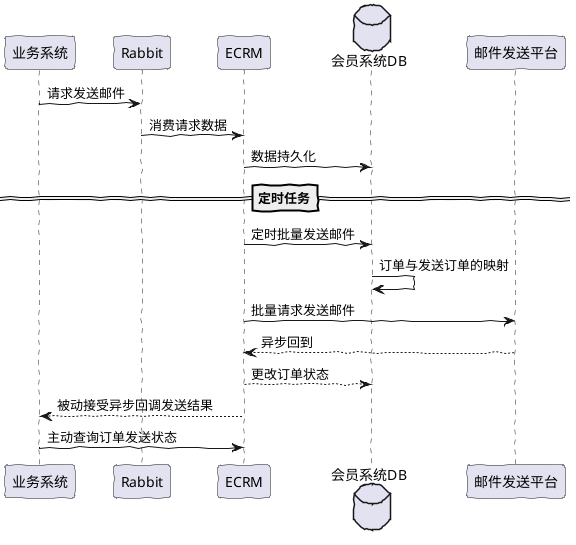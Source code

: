 @startuml
skinparam handwritten true

    业务系统 -> Rabbit:请求发送邮件

    Rabbit -> ECRM: 消费请求数据

    database 会员系统DB
    ECRM -> 会员系统DB: 数据持久化

    ==定时任务==

    ECRM -> 会员系统DB: 定时批量发送邮件
    会员系统DB -> 会员系统DB: 订单与发送订单的映射

    ECRM -> 邮件发送平台: 批量请求发送邮件

    邮件发送平台 --> ECRM: 异步回到
    ECRM --> 会员系统DB: 更改订单状态

    ECRM --> 业务系统: 被动接受异步回调发送结果
    业务系统 -> ECRM: 主动查询订单发送状态
@enduml